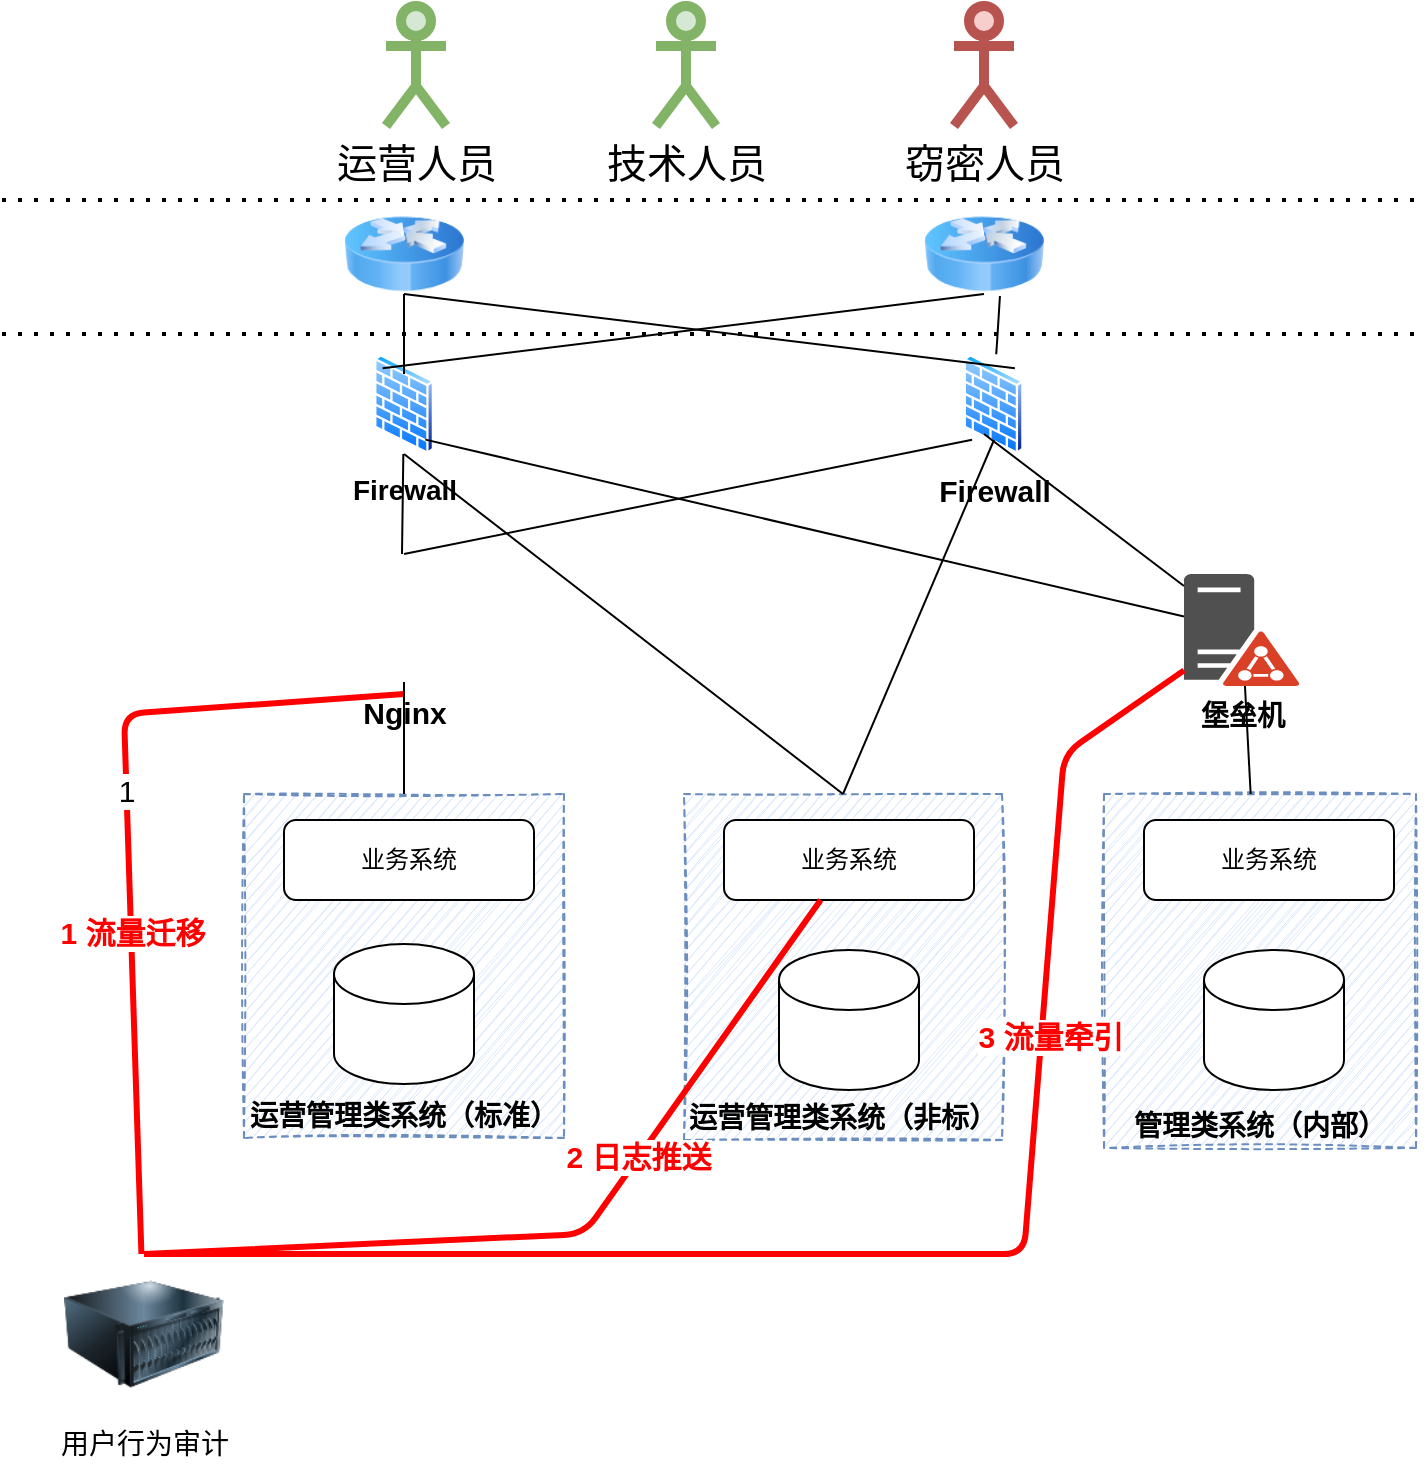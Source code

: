 <mxfile version="14.7.0" type="github">
  <diagram id="snmTSZUqp4Ef1gkClFrM" name="Page-1">
    <mxGraphModel dx="1240" dy="643" grid="0" gridSize="10" guides="1" tooltips="1" connect="1" arrows="1" fold="1" page="1" pageScale="1" pageWidth="827" pageHeight="1169" math="0" shadow="0">
      <root>
        <mxCell id="0" />
        <mxCell id="1" parent="0" />
        <mxCell id="SXkzhFEDn68RfaKezOgj-35" value="运营管理类系统（标准）" style="rounded=0;whiteSpace=wrap;html=1;dashed=1;verticalAlign=bottom;fontSize=14;fillColor=#dae8fc;strokeColor=#6c8ebf;shadow=0;sketch=1;fontStyle=1" vertex="1" parent="1">
          <mxGeometry x="180" y="510" width="160" height="172" as="geometry" />
        </mxCell>
        <mxCell id="SXkzhFEDn68RfaKezOgj-1" value="运营人员" style="shape=umlActor;verticalLabelPosition=bottom;verticalAlign=top;html=1;outlineConnect=0;fillColor=#d5e8d4;strokeColor=#82b366;strokeWidth=5;fontSize=20;" vertex="1" parent="1">
          <mxGeometry x="251" y="116" width="30" height="60" as="geometry" />
        </mxCell>
        <mxCell id="SXkzhFEDn68RfaKezOgj-3" value="技术人员" style="shape=umlActor;verticalLabelPosition=bottom;verticalAlign=top;html=1;outlineConnect=0;fillColor=#d5e8d4;strokeColor=#82b366;strokeWidth=5;fontSize=20;" vertex="1" parent="1">
          <mxGeometry x="386" y="116" width="30" height="60" as="geometry" />
        </mxCell>
        <mxCell id="SXkzhFEDn68RfaKezOgj-4" value="窃密人员" style="shape=umlActor;verticalLabelPosition=bottom;verticalAlign=top;html=1;outlineConnect=0;fillColor=#f8cecc;strokeColor=#b85450;strokeWidth=5;fontSize=20;" vertex="1" parent="1">
          <mxGeometry x="535" y="116" width="30" height="60" as="geometry" />
        </mxCell>
        <mxCell id="SXkzhFEDn68RfaKezOgj-6" value="" style="image;html=1;image=img/lib/clip_art/networking/Router_Icon_128x128.png" vertex="1" parent="1">
          <mxGeometry x="230" y="220" width="60" height="40" as="geometry" />
        </mxCell>
        <mxCell id="SXkzhFEDn68RfaKezOgj-7" value="" style="image;html=1;image=img/lib/clip_art/networking/Router_Icon_128x128.png" vertex="1" parent="1">
          <mxGeometry x="520" y="220" width="60" height="40" as="geometry" />
        </mxCell>
        <mxCell id="SXkzhFEDn68RfaKezOgj-8" value="Nginx" style="shape=image;html=1;verticalAlign=top;verticalLabelPosition=bottom;labelBackgroundColor=#ffffff;imageAspect=0;aspect=fixed;image=https://cdn4.iconfinder.com/data/icons/logos-brands-5/24/nginx-128.png;fontSize=15;fontStyle=1" vertex="1" parent="1">
          <mxGeometry x="228" y="390" width="64" height="64" as="geometry" />
        </mxCell>
        <mxCell id="SXkzhFEDn68RfaKezOgj-10" value="&lt;b&gt;&lt;font style=&quot;font-size: 14px&quot;&gt;Firewall&lt;/font&gt;&lt;/b&gt;" style="aspect=fixed;perimeter=ellipsePerimeter;html=1;align=center;shadow=0;dashed=0;spacingTop=3;image;image=img/lib/active_directory/firewall.svg;" vertex="1" parent="1">
          <mxGeometry x="244.75" y="290" width="30.5" height="50" as="geometry" />
        </mxCell>
        <mxCell id="SXkzhFEDn68RfaKezOgj-11" value="Firewall" style="aspect=fixed;perimeter=ellipsePerimeter;html=1;align=center;shadow=0;dashed=0;spacingTop=3;image;image=img/lib/active_directory/firewall.svg;fontSize=15;fontStyle=1" vertex="1" parent="1">
          <mxGeometry x="539.5" y="290" width="30.5" height="50" as="geometry" />
        </mxCell>
        <mxCell id="SXkzhFEDn68RfaKezOgj-13" value="业务系统" style="rounded=1;whiteSpace=wrap;html=1;verticalAlign=middle;" vertex="1" parent="1">
          <mxGeometry x="200" y="523" width="125" height="40" as="geometry" />
        </mxCell>
        <mxCell id="SXkzhFEDn68RfaKezOgj-15" value="" style="shape=cylinder3;whiteSpace=wrap;html=1;boundedLbl=1;backgroundOutline=1;size=15;" vertex="1" parent="1">
          <mxGeometry x="225" y="585" width="70" height="70" as="geometry" />
        </mxCell>
        <mxCell id="SXkzhFEDn68RfaKezOgj-23" value="" style="endArrow=none;html=1;" edge="1" parent="1" target="SXkzhFEDn68RfaKezOgj-6">
          <mxGeometry width="50" height="50" relative="1" as="geometry">
            <mxPoint x="260" y="300" as="sourcePoint" />
            <mxPoint x="270" y="270" as="targetPoint" />
          </mxGeometry>
        </mxCell>
        <mxCell id="SXkzhFEDn68RfaKezOgj-24" value="" style="endArrow=none;html=1;entryX=0.5;entryY=1;entryDx=0;entryDy=0;exitX=1;exitY=0;exitDx=0;exitDy=0;" edge="1" parent="1" source="SXkzhFEDn68RfaKezOgj-11" target="SXkzhFEDn68RfaKezOgj-6">
          <mxGeometry width="50" height="50" relative="1" as="geometry">
            <mxPoint x="270" y="310" as="sourcePoint" />
            <mxPoint x="270" y="270" as="targetPoint" />
          </mxGeometry>
        </mxCell>
        <mxCell id="SXkzhFEDn68RfaKezOgj-25" value="" style="endArrow=none;html=1;entryX=0;entryY=0;entryDx=0;entryDy=0;exitX=0.5;exitY=1;exitDx=0;exitDy=0;" edge="1" parent="1" source="SXkzhFEDn68RfaKezOgj-7" target="SXkzhFEDn68RfaKezOgj-10">
          <mxGeometry width="50" height="50" relative="1" as="geometry">
            <mxPoint x="575.444" y="307.177" as="sourcePoint" />
            <mxPoint x="270" y="270" as="targetPoint" />
          </mxGeometry>
        </mxCell>
        <mxCell id="SXkzhFEDn68RfaKezOgj-26" value="" style="endArrow=none;html=1;entryX=0.633;entryY=1.025;entryDx=0;entryDy=0;entryPerimeter=0;" edge="1" parent="1" source="SXkzhFEDn68RfaKezOgj-11" target="SXkzhFEDn68RfaKezOgj-7">
          <mxGeometry width="50" height="50" relative="1" as="geometry">
            <mxPoint x="590" y="320" as="sourcePoint" />
            <mxPoint x="640" y="270" as="targetPoint" />
          </mxGeometry>
        </mxCell>
        <mxCell id="SXkzhFEDn68RfaKezOgj-27" value="" style="endArrow=none;html=1;" edge="1" parent="1" target="SXkzhFEDn68RfaKezOgj-10">
          <mxGeometry width="50" height="50" relative="1" as="geometry">
            <mxPoint x="259" y="390" as="sourcePoint" />
            <mxPoint x="255.44" y="350" as="targetPoint" />
          </mxGeometry>
        </mxCell>
        <mxCell id="SXkzhFEDn68RfaKezOgj-29" value="" style="endArrow=none;html=1;entryX=0.5;entryY=0;entryDx=0;entryDy=0;exitX=0;exitY=1;exitDx=0;exitDy=0;" edge="1" parent="1" source="SXkzhFEDn68RfaKezOgj-11" target="SXkzhFEDn68RfaKezOgj-8">
          <mxGeometry width="50" height="50" relative="1" as="geometry">
            <mxPoint x="545.44" y="350" as="sourcePoint" />
            <mxPoint x="244.746" y="387.177" as="targetPoint" />
          </mxGeometry>
        </mxCell>
        <mxCell id="SXkzhFEDn68RfaKezOgj-44" value="用户行为审计" style="image;html=1;image=img/lib/clip_art/computers/Server_128x128.png;fontSize=14;" vertex="1" parent="1">
          <mxGeometry x="90" y="740" width="80" height="80" as="geometry" />
        </mxCell>
        <mxCell id="SXkzhFEDn68RfaKezOgj-54" value="运营管理类系统（非标）" style="rounded=0;whiteSpace=wrap;html=1;dashed=1;verticalAlign=bottom;fontSize=14;fillColor=#dae8fc;strokeColor=#6c8ebf;sketch=1;fontStyle=1" vertex="1" parent="1">
          <mxGeometry x="400" y="510" width="159" height="173" as="geometry" />
        </mxCell>
        <mxCell id="SXkzhFEDn68RfaKezOgj-55" value="业务系统" style="rounded=1;whiteSpace=wrap;html=1;verticalAlign=middle;" vertex="1" parent="1">
          <mxGeometry x="420" y="523" width="125" height="40" as="geometry" />
        </mxCell>
        <mxCell id="SXkzhFEDn68RfaKezOgj-56" value="" style="shape=cylinder3;whiteSpace=wrap;html=1;boundedLbl=1;backgroundOutline=1;size=15;" vertex="1" parent="1">
          <mxGeometry x="447.5" y="588" width="70" height="70" as="geometry" />
        </mxCell>
        <mxCell id="SXkzhFEDn68RfaKezOgj-57" value="管理类系统（内部）" style="rounded=0;whiteSpace=wrap;html=1;dashed=1;verticalAlign=bottom;fontSize=14;fillColor=#dae8fc;strokeColor=#6c8ebf;sketch=1;fontStyle=1" vertex="1" parent="1">
          <mxGeometry x="610" y="510" width="156" height="177" as="geometry" />
        </mxCell>
        <mxCell id="SXkzhFEDn68RfaKezOgj-58" value="业务系统" style="rounded=1;whiteSpace=wrap;html=1;verticalAlign=middle;" vertex="1" parent="1">
          <mxGeometry x="630" y="523" width="125" height="40" as="geometry" />
        </mxCell>
        <mxCell id="SXkzhFEDn68RfaKezOgj-59" value="" style="shape=cylinder3;whiteSpace=wrap;html=1;boundedLbl=1;backgroundOutline=1;size=15;" vertex="1" parent="1">
          <mxGeometry x="660" y="588" width="70" height="70" as="geometry" />
        </mxCell>
        <mxCell id="SXkzhFEDn68RfaKezOgj-60" value="" style="endArrow=none;html=1;fontSize=14;strokeWidth=3;fillColor=#dae8fc;strokeColor=#FF0000;" edge="1" parent="1" source="SXkzhFEDn68RfaKezOgj-44">
          <mxGeometry width="50" height="50" relative="1" as="geometry">
            <mxPoint x="110" y="460" as="sourcePoint" />
            <mxPoint x="260" y="460" as="targetPoint" />
            <Array as="points">
              <mxPoint x="120" y="470" />
            </Array>
          </mxGeometry>
        </mxCell>
        <mxCell id="SXkzhFEDn68RfaKezOgj-78" value="1 流量迁移" style="edgeLabel;html=1;align=center;verticalAlign=middle;resizable=0;points=[];fontSize=15;fontStyle=1;fontColor=#FF0000;" vertex="1" connectable="0" parent="SXkzhFEDn68RfaKezOgj-60">
          <mxGeometry x="-0.215" relative="1" as="geometry">
            <mxPoint as="offset" />
          </mxGeometry>
        </mxCell>
        <mxCell id="SXkzhFEDn68RfaKezOgj-80" value="1" style="edgeLabel;html=1;align=center;verticalAlign=middle;resizable=0;points=[];fontSize=15;" vertex="1" connectable="0" parent="SXkzhFEDn68RfaKezOgj-60">
          <mxGeometry x="0.131" relative="1" as="geometry">
            <mxPoint as="offset" />
          </mxGeometry>
        </mxCell>
        <mxCell id="SXkzhFEDn68RfaKezOgj-61" value="" style="endArrow=none;html=1;fontSize=14;exitX=0.5;exitY=0;exitDx=0;exitDy=0;" edge="1" parent="1" source="SXkzhFEDn68RfaKezOgj-35" target="SXkzhFEDn68RfaKezOgj-8">
          <mxGeometry width="50" height="50" relative="1" as="geometry">
            <mxPoint x="380" y="490" as="sourcePoint" />
            <mxPoint x="430" y="440" as="targetPoint" />
          </mxGeometry>
        </mxCell>
        <mxCell id="SXkzhFEDn68RfaKezOgj-62" value="" style="endArrow=none;html=1;fontSize=14;entryX=0.5;entryY=1;entryDx=0;entryDy=0;exitX=0.5;exitY=0;exitDx=0;exitDy=0;" edge="1" parent="1" source="SXkzhFEDn68RfaKezOgj-54" target="SXkzhFEDn68RfaKezOgj-10">
          <mxGeometry width="50" height="50" relative="1" as="geometry">
            <mxPoint x="470" y="450" as="sourcePoint" />
            <mxPoint x="520" y="400" as="targetPoint" />
          </mxGeometry>
        </mxCell>
        <mxCell id="SXkzhFEDn68RfaKezOgj-63" value="" style="endArrow=none;html=1;fontSize=14;exitX=0.5;exitY=0;exitDx=0;exitDy=0;" edge="1" parent="1" source="SXkzhFEDn68RfaKezOgj-54">
          <mxGeometry width="50" height="50" relative="1" as="geometry">
            <mxPoint x="510" y="440" as="sourcePoint" />
            <mxPoint x="555" y="333" as="targetPoint" />
          </mxGeometry>
        </mxCell>
        <mxCell id="SXkzhFEDn68RfaKezOgj-66" value="堡垒机" style="pointerEvents=1;shadow=0;dashed=0;html=1;strokeColor=none;fillColor=#505050;labelPosition=center;verticalLabelPosition=bottom;verticalAlign=top;outlineConnect=0;align=center;shape=mxgraph.office.servers.active_directory_federation_services_server_orange;fontSize=14;fontStyle=1" vertex="1" parent="1">
          <mxGeometry x="650" y="400" width="58" height="56" as="geometry" />
        </mxCell>
        <mxCell id="SXkzhFEDn68RfaKezOgj-67" value="" style="endArrow=none;html=1;fontSize=14;" edge="1" parent="1" source="SXkzhFEDn68RfaKezOgj-66">
          <mxGeometry width="50" height="50" relative="1" as="geometry">
            <mxPoint x="640" y="410" as="sourcePoint" />
            <mxPoint x="550" y="330" as="targetPoint" />
          </mxGeometry>
        </mxCell>
        <mxCell id="SXkzhFEDn68RfaKezOgj-68" value="" style="endArrow=none;html=1;fontSize=14;entryX=1;entryY=1;entryDx=0;entryDy=0;" edge="1" parent="1" source="SXkzhFEDn68RfaKezOgj-66" target="SXkzhFEDn68RfaKezOgj-10">
          <mxGeometry width="50" height="50" relative="1" as="geometry">
            <mxPoint x="350" y="380" as="sourcePoint" />
            <mxPoint x="400" y="330" as="targetPoint" />
          </mxGeometry>
        </mxCell>
        <mxCell id="SXkzhFEDn68RfaKezOgj-69" value="" style="endArrow=none;html=1;fontSize=14;" edge="1" parent="1" source="SXkzhFEDn68RfaKezOgj-57" target="SXkzhFEDn68RfaKezOgj-66">
          <mxGeometry width="50" height="50" relative="1" as="geometry">
            <mxPoint x="130" y="471.111" as="sourcePoint" />
            <mxPoint x="700" y="480" as="targetPoint" />
          </mxGeometry>
        </mxCell>
        <mxCell id="SXkzhFEDn68RfaKezOgj-70" value="" style="endArrow=none;html=1;fontSize=14;strokeWidth=3;exitX=0.5;exitY=0;exitDx=0;exitDy=0;fillColor=#f8cecc;strokeColor=#FF0000;" edge="1" parent="1" source="SXkzhFEDn68RfaKezOgj-44" target="SXkzhFEDn68RfaKezOgj-55">
          <mxGeometry width="50" height="50" relative="1" as="geometry">
            <mxPoint x="440" y="870" as="sourcePoint" />
            <mxPoint x="490" y="820" as="targetPoint" />
            <Array as="points">
              <mxPoint x="350" y="730" />
            </Array>
          </mxGeometry>
        </mxCell>
        <mxCell id="SXkzhFEDn68RfaKezOgj-81" value="2 日志推送" style="edgeLabel;html=1;align=center;verticalAlign=middle;resizable=0;points=[];fontSize=15;fontStyle=1;fontColor=#FF0000;" vertex="1" connectable="0" parent="SXkzhFEDn68RfaKezOgj-70">
          <mxGeometry x="0.261" y="1" relative="1" as="geometry">
            <mxPoint as="offset" />
          </mxGeometry>
        </mxCell>
        <mxCell id="SXkzhFEDn68RfaKezOgj-72" value="" style="endArrow=none;html=1;fontSize=14;strokeWidth=3;strokeColor=#FF0000;" edge="1" parent="1" target="SXkzhFEDn68RfaKezOgj-66">
          <mxGeometry width="50" height="50" relative="1" as="geometry">
            <mxPoint x="130" y="740" as="sourcePoint" />
            <mxPoint x="630" y="460" as="targetPoint" />
            <Array as="points">
              <mxPoint x="570" y="740" />
              <mxPoint x="590" y="490" />
            </Array>
          </mxGeometry>
        </mxCell>
        <mxCell id="SXkzhFEDn68RfaKezOgj-84" value="3 流量牵引" style="edgeLabel;html=1;align=center;verticalAlign=middle;resizable=0;points=[];fontSize=15;fontColor=#FF0000;fontStyle=1" vertex="1" connectable="0" parent="SXkzhFEDn68RfaKezOgj-72">
          <mxGeometry x="0.439" y="-4" relative="1" as="geometry">
            <mxPoint as="offset" />
          </mxGeometry>
        </mxCell>
        <mxCell id="SXkzhFEDn68RfaKezOgj-73" value="" style="endArrow=none;dashed=1;html=1;dashPattern=1 3;strokeWidth=2;fontSize=14;" edge="1" parent="1">
          <mxGeometry width="50" height="50" relative="1" as="geometry">
            <mxPoint x="59" y="213" as="sourcePoint" />
            <mxPoint x="769" y="213" as="targetPoint" />
          </mxGeometry>
        </mxCell>
        <mxCell id="SXkzhFEDn68RfaKezOgj-74" value="" style="endArrow=none;dashed=1;html=1;dashPattern=1 3;strokeWidth=2;fontSize=14;" edge="1" parent="1">
          <mxGeometry width="50" height="50" relative="1" as="geometry">
            <mxPoint x="59" y="280" as="sourcePoint" />
            <mxPoint x="769" y="280" as="targetPoint" />
          </mxGeometry>
        </mxCell>
      </root>
    </mxGraphModel>
  </diagram>
</mxfile>
